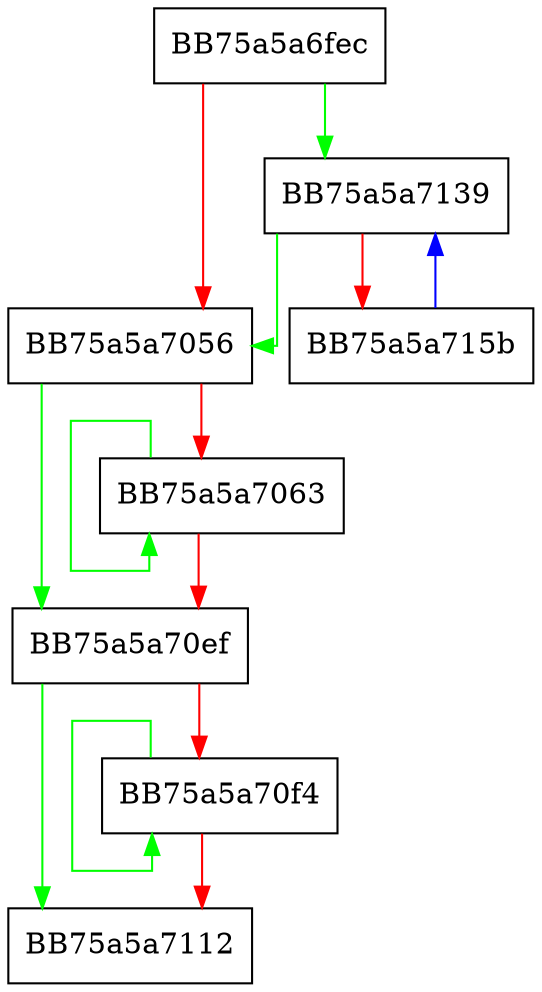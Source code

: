 digraph GetSigSeq {
  node [shape="box"];
  graph [splines=ortho];
  BB75a5a6fec -> BB75a5a7139 [color="green"];
  BB75a5a6fec -> BB75a5a7056 [color="red"];
  BB75a5a7056 -> BB75a5a70ef [color="green"];
  BB75a5a7056 -> BB75a5a7063 [color="red"];
  BB75a5a7063 -> BB75a5a7063 [color="green"];
  BB75a5a7063 -> BB75a5a70ef [color="red"];
  BB75a5a70ef -> BB75a5a7112 [color="green"];
  BB75a5a70ef -> BB75a5a70f4 [color="red"];
  BB75a5a70f4 -> BB75a5a70f4 [color="green"];
  BB75a5a70f4 -> BB75a5a7112 [color="red"];
  BB75a5a7139 -> BB75a5a7056 [color="green"];
  BB75a5a7139 -> BB75a5a715b [color="red"];
  BB75a5a715b -> BB75a5a7139 [color="blue"];
}